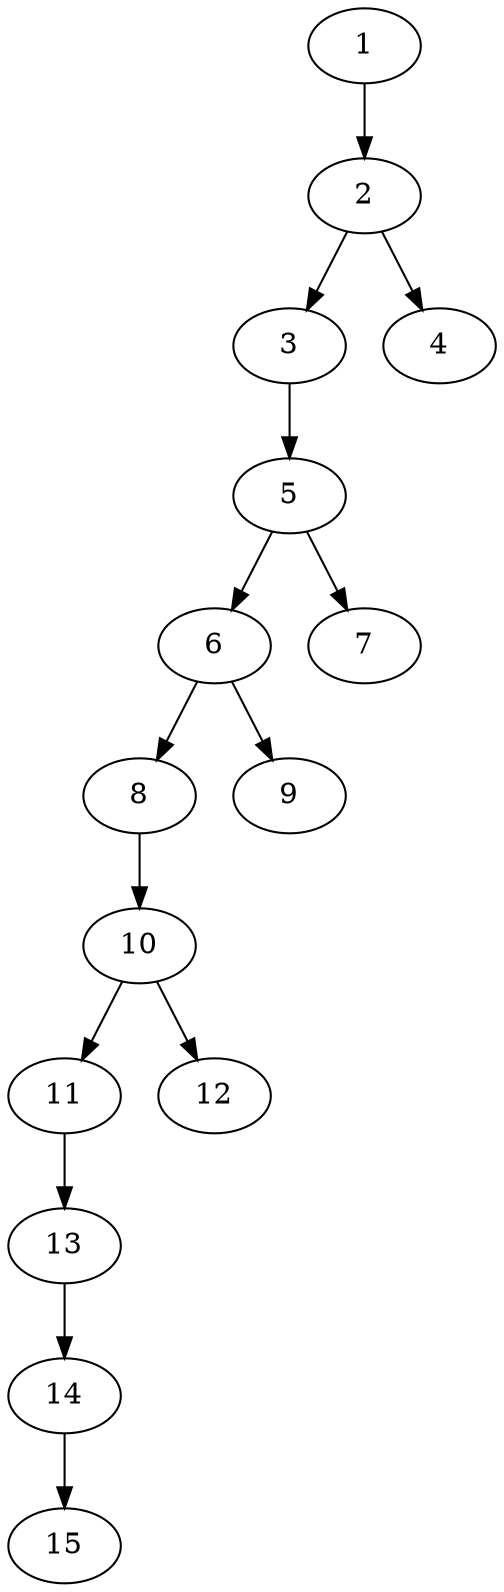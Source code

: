 // DAG automatically generated by daggen at Thu Oct  3 13:59:26 2019
// ./daggen --dot -n 15 --ccr 0.5 --fat 0.3 --regular 0.7 --density 0.5 --mindata 5242880 --maxdata 52428800 
digraph G {
  1 [size="72806400", alpha="0.09", expect_size="36403200"] 
  1 -> 2 [size ="36403200"]
  2 [size="97384448", alpha="0.12", expect_size="48692224"] 
  2 -> 3 [size ="48692224"]
  2 -> 4 [size ="48692224"]
  3 [size="67790848", alpha="0.10", expect_size="33895424"] 
  3 -> 5 [size ="33895424"]
  4 [size="18845696", alpha="0.19", expect_size="9422848"] 
  5 [size="64729088", alpha="0.14", expect_size="32364544"] 
  5 -> 6 [size ="32364544"]
  5 -> 7 [size ="32364544"]
  6 [size="64104448", alpha="0.20", expect_size="32052224"] 
  6 -> 8 [size ="32052224"]
  6 -> 9 [size ="32052224"]
  7 [size="22087680", alpha="0.03", expect_size="11043840"] 
  8 [size="61949952", alpha="0.05", expect_size="30974976"] 
  8 -> 10 [size ="30974976"]
  9 [size="49696768", alpha="0.07", expect_size="24848384"] 
  10 [size="29634560", alpha="0.15", expect_size="14817280"] 
  10 -> 11 [size ="14817280"]
  10 -> 12 [size ="14817280"]
  11 [size="50976768", alpha="0.17", expect_size="25488384"] 
  11 -> 13 [size ="25488384"]
  12 [size="95565824", alpha="0.07", expect_size="47782912"] 
  13 [size="56576000", alpha="0.09", expect_size="28288000"] 
  13 -> 14 [size ="28288000"]
  14 [size="102934528", alpha="0.16", expect_size="51467264"] 
  14 -> 15 [size ="51467264"]
  15 [size="98809856", alpha="0.15", expect_size="49404928"] 
}
